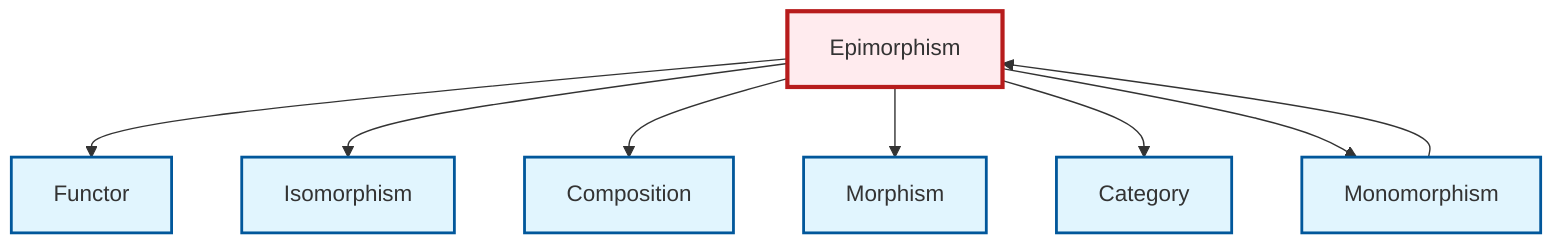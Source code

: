 graph TD
    classDef definition fill:#e1f5fe,stroke:#01579b,stroke-width:2px
    classDef theorem fill:#f3e5f5,stroke:#4a148c,stroke-width:2px
    classDef axiom fill:#fff3e0,stroke:#e65100,stroke-width:2px
    classDef example fill:#e8f5e9,stroke:#1b5e20,stroke-width:2px
    classDef current fill:#ffebee,stroke:#b71c1c,stroke-width:3px
    def-category["Category"]:::definition
    def-isomorphism["Isomorphism"]:::definition
    def-epimorphism["Epimorphism"]:::definition
    def-functor["Functor"]:::definition
    def-composition["Composition"]:::definition
    def-monomorphism["Monomorphism"]:::definition
    def-morphism["Morphism"]:::definition
    def-epimorphism --> def-functor
    def-epimorphism --> def-isomorphism
    def-epimorphism --> def-composition
    def-monomorphism --> def-epimorphism
    def-epimorphism --> def-morphism
    def-epimorphism --> def-category
    def-epimorphism --> def-monomorphism
    class def-epimorphism current